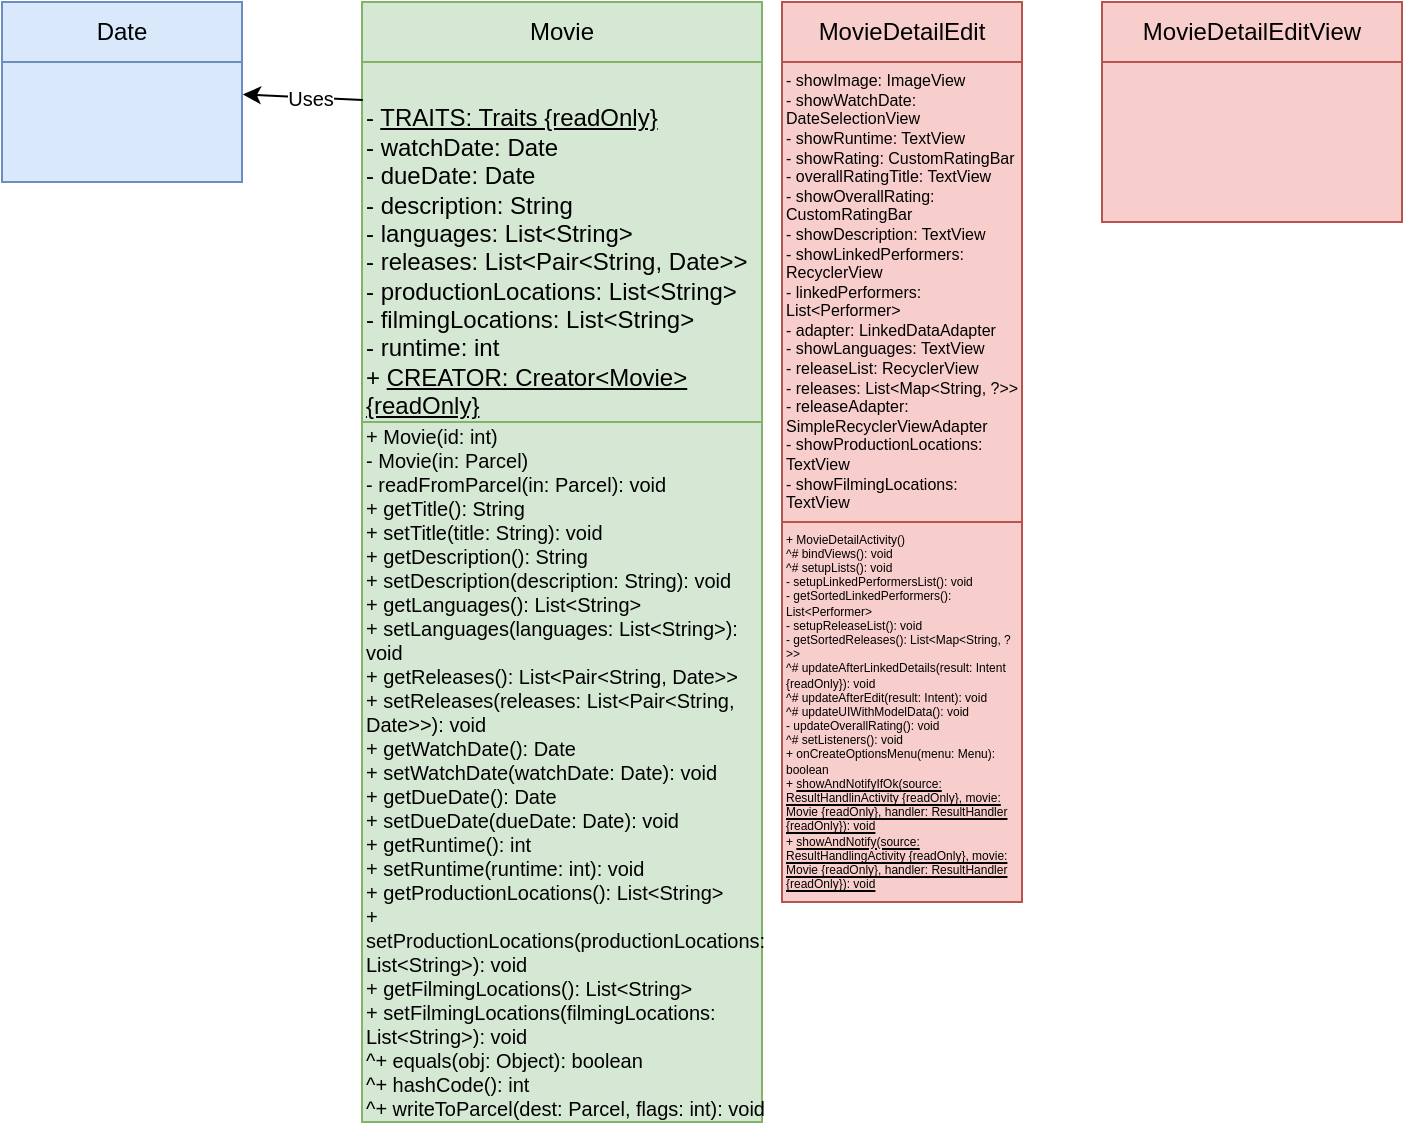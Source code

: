 <mxfile version="12.5.6" type="github">
  <diagram id="mX-68v0Wq5qoGrVtnkYc" name="Page-1">
    <mxGraphModel dx="1582" dy="362" grid="1" gridSize="10" guides="1" tooltips="1" connect="1" arrows="1" fold="1" page="1" pageScale="1" pageWidth="827" pageHeight="1169" math="0" shadow="0">
      <root>
        <mxCell id="0"/>
        <mxCell id="1" parent="0"/>
        <mxCell id="KcBMM4nF71oEwstSc_pH-2" value="&lt;div&gt;Movie&lt;/div&gt;" style="rounded=0;whiteSpace=wrap;html=1;fillColor=#d5e8d4;strokeColor=#82b366;" parent="1" vertex="1">
          <mxGeometry x="-610" y="50" width="200" height="30" as="geometry"/>
        </mxCell>
        <mxCell id="KcBMM4nF71oEwstSc_pH-5" value="MovieDetailEditView" style="rounded=0;whiteSpace=wrap;html=1;fillColor=#f8cecc;strokeColor=#b85450;" parent="1" vertex="1">
          <mxGeometry x="-240" y="50" width="150" height="30" as="geometry"/>
        </mxCell>
        <mxCell id="KcBMM4nF71oEwstSc_pH-6" value="MovieDetailEdit" style="rounded=0;whiteSpace=wrap;html=1;fillColor=#f8cecc;strokeColor=#b85450;" parent="1" vertex="1">
          <mxGeometry x="-400" y="50" width="120" height="30" as="geometry"/>
        </mxCell>
        <mxCell id="KcBMM4nF71oEwstSc_pH-8" value="Date" style="rounded=0;whiteSpace=wrap;html=1;fillColor=#dae8fc;strokeColor=#6c8ebf;" parent="1" vertex="1">
          <mxGeometry x="-790" y="50" width="120" height="30" as="geometry"/>
        </mxCell>
        <mxCell id="KcBMM4nF71oEwstSc_pH-13" value="" style="rounded=0;whiteSpace=wrap;html=1;fillColor=#dae8fc;strokeColor=#6c8ebf;" parent="1" vertex="1">
          <mxGeometry x="-790" y="80" width="120" height="60" as="geometry"/>
        </mxCell>
        <mxCell id="KcBMM4nF71oEwstSc_pH-15" value="&lt;div align=&quot;left&quot;&gt;- &lt;ins&gt;TRAITS: Traits {readOnly}&lt;/ins&gt;&lt;br&gt;- watchDate: Date&lt;/div&gt;&lt;div align=&quot;left&quot;&gt;- dueDate: Date&lt;br&gt;&lt;/div&gt;&lt;div align=&quot;left&quot;&gt;- description: String&lt;br&gt;- languages: List&amp;lt;String&amp;gt;&lt;br&gt;- releases: List&amp;lt;Pair&amp;lt;String, Date&amp;gt;&amp;gt;&lt;br&gt;- productionLocations: List&amp;lt;String&amp;gt;&lt;br&gt;- filmingLocations: List&amp;lt;String&amp;gt;&lt;br&gt;- runtime: int&lt;br&gt;+ &lt;ins&gt;CREATOR: Creator&amp;lt;Movie&amp;gt; {readOnly}&lt;/ins&gt;&lt;/div&gt;" style="whiteSpace=wrap;html=1;aspect=fixed;fillColor=#d5e8d4;strokeColor=#82b366;align=left;" parent="1" vertex="1">
          <mxGeometry x="-610" y="80" width="200" height="200" as="geometry"/>
        </mxCell>
        <mxCell id="KcBMM4nF71oEwstSc_pH-16" value="&lt;div style=&quot;font-size: 8px&quot; align=&quot;left&quot;&gt;- showImage: ImageView&lt;br&gt;- showWatchDate: DateSelectionView&lt;br&gt;- showRuntime: TextView&lt;br&gt;- showRating: CustomRatingBar&lt;br&gt;- overallRatingTitle: TextView&lt;br&gt;- showOverallRating: CustomRatingBar&lt;br&gt;- showDescription: TextView&lt;br&gt;- showLinkedPerformers: RecyclerView&lt;br&gt;- linkedPerformers: List&amp;lt;Performer&amp;gt;&lt;br&gt;- adapter: LinkedDataAdapter&lt;br&gt;- showLanguages: TextView&lt;br&gt;- releaseList: RecyclerView&lt;br&gt;- releases: List&amp;lt;Map&amp;lt;String, ?&amp;gt;&amp;gt;&lt;br&gt;- releaseAdapter: SimpleRecyclerViewAdapter&lt;br&gt;- showProductionLocations: TextView&lt;br&gt;- showFilmingLocations: TextView&lt;/div&gt;" style="rounded=0;whiteSpace=wrap;html=1;fillColor=#f8cecc;strokeColor=#b85450;align=left;" parent="1" vertex="1">
          <mxGeometry x="-400" y="80" width="120" height="230" as="geometry"/>
        </mxCell>
        <mxCell id="KcBMM4nF71oEwstSc_pH-17" value="" style="rounded=0;whiteSpace=wrap;html=1;fillColor=#f8cecc;strokeColor=#b85450;" parent="1" vertex="1">
          <mxGeometry x="-240" y="80" width="150" height="80" as="geometry"/>
        </mxCell>
        <mxCell id="KcBMM4nF71oEwstSc_pH-19" value="" style="endArrow=classic;html=1;entryX=1.004;entryY=0.27;entryDx=0;entryDy=0;entryPerimeter=0;exitX=0.002;exitY=0.095;exitDx=0;exitDy=0;exitPerimeter=0;" parent="1" source="KcBMM4nF71oEwstSc_pH-15" target="KcBMM4nF71oEwstSc_pH-13" edge="1">
          <mxGeometry width="50" height="50" relative="1" as="geometry">
            <mxPoint x="-622" y="96" as="sourcePoint"/>
            <mxPoint x="-740" y="270" as="targetPoint"/>
          </mxGeometry>
        </mxCell>
        <mxCell id="KcBMM4nF71oEwstSc_pH-20" value="&lt;div style=&quot;font-size: 10px;&quot;&gt;Uses&lt;/div&gt;" style="text;html=1;align=center;verticalAlign=middle;resizable=0;points=[];labelBackgroundColor=#ffffff;fontSize=10;" parent="KcBMM4nF71oEwstSc_pH-19" vertex="1" connectable="0">
          <mxGeometry x="-0.124" relative="1" as="geometry">
            <mxPoint as="offset"/>
          </mxGeometry>
        </mxCell>
        <mxCell id="KcBMM4nF71oEwstSc_pH-25" value="&lt;div align=&quot;left&quot;&gt;+ Movie(id: int)&lt;br&gt;- Movie(in: Parcel)&lt;br&gt;- readFromParcel(in: Parcel): void&lt;br&gt;+ getTitle(): String&lt;br&gt;+ setTitle(title: String): void&lt;br&gt;+ getDescription(): String&lt;br&gt;+ setDescription(description: String): void&lt;br&gt;+ getLanguages(): List&amp;lt;String&amp;gt;&lt;br&gt;+ setLanguages(languages: List&amp;lt;String&amp;gt;): void&lt;br&gt;+ getReleases(): List&amp;lt;Pair&amp;lt;String, Date&amp;gt;&amp;gt;&lt;br&gt;+ setReleases(releases: List&amp;lt;Pair&amp;lt;String, Date&amp;gt;&amp;gt;): void&lt;br&gt;+ getWatchDate(): Date&lt;br&gt;+ setWatchDate(watchDate: Date): void&lt;/div&gt;&lt;div align=&quot;left&quot;&gt;+ getDueDate(): Date&lt;br&gt;&lt;/div&gt;&lt;div align=&quot;left&quot;&gt;+ setDueDate(dueDate: Date): void&lt;br&gt;&lt;/div&gt;&lt;div align=&quot;left&quot;&gt;+ getRuntime(): int&lt;br&gt;+ setRuntime(runtime: int): void&lt;br&gt;+ getProductionLocations(): List&amp;lt;String&amp;gt;&lt;br&gt;+ setProductionLocations(productionLocations: List&amp;lt;String&amp;gt;): void&lt;br&gt;+ getFilmingLocations(): List&amp;lt;String&amp;gt;&lt;br&gt;+ setFilmingLocations(filmingLocations: List&amp;lt;String&amp;gt;): void&lt;br&gt;^+ equals(obj: Object): boolean&lt;br&gt;^+ hashCode(): int&lt;div&gt;^+ writeToParcel(dest: Parcel, flags: int): void&lt;/div&gt;&lt;/div&gt;" style="rounded=0;whiteSpace=wrap;html=1;fontSize=10;fillColor=#d5e8d4;strokeColor=#82b366;align=left;" parent="1" vertex="1">
          <mxGeometry x="-610" y="260" width="200" height="350" as="geometry"/>
        </mxCell>
        <mxCell id="1U4HqfRGkfYe_hDsYgeS-1" value="&lt;div style=&quot;font-size: 6px&quot; align=&quot;left&quot;&gt;&lt;font style=&quot;font-size: 6px&quot;&gt;+ MovieDetailActivity()&lt;br&gt;^# bindViews(): void&lt;br&gt;^# setupLists(): void&lt;br&gt;- setupLinkedPerformersList(): void&lt;br&gt;- getSortedLinkedPerformers(): List&amp;lt;Performer&amp;gt;&lt;br&gt;- setupReleaseList(): void&lt;br&gt;- getSortedReleases(): List&amp;lt;Map&amp;lt;String, ?&amp;gt;&amp;gt;&lt;br&gt;^# updateAfterLinkedDetails(result: Intent {readOnly}): void&lt;br&gt;^# updateAfterEdit(result: Intent): void&lt;br&gt;^# updateUIWithModelData(): void&lt;br&gt;- updateOverallRating(): void&lt;br&gt;^# setListeners(): void&lt;br&gt;+ onCreateOptionsMenu(menu: Menu): boolean&lt;br&gt;+ &lt;ins&gt;showAndNotifyIfOk(source: ResultHandlinActivity {readOnly}, movie: Movie {readOnly}, handler: ResultHandler {readOnly}): void&lt;/ins&gt;&lt;br&gt;+ &lt;ins&gt;showAndNotify(source: ResultHandlingActivity {readOnly}, movie: Movie {readOnly}, handler: ResultHandler {readOnly}): void&lt;/ins&gt;&lt;/font&gt;&lt;/div&gt;" style="rounded=0;whiteSpace=wrap;html=1;fontSize=10;fillColor=#f8cecc;strokeColor=#b85450;align=left;" vertex="1" parent="1">
          <mxGeometry x="-400" y="310" width="120" height="190" as="geometry"/>
        </mxCell>
      </root>
    </mxGraphModel>
  </diagram>
</mxfile>
